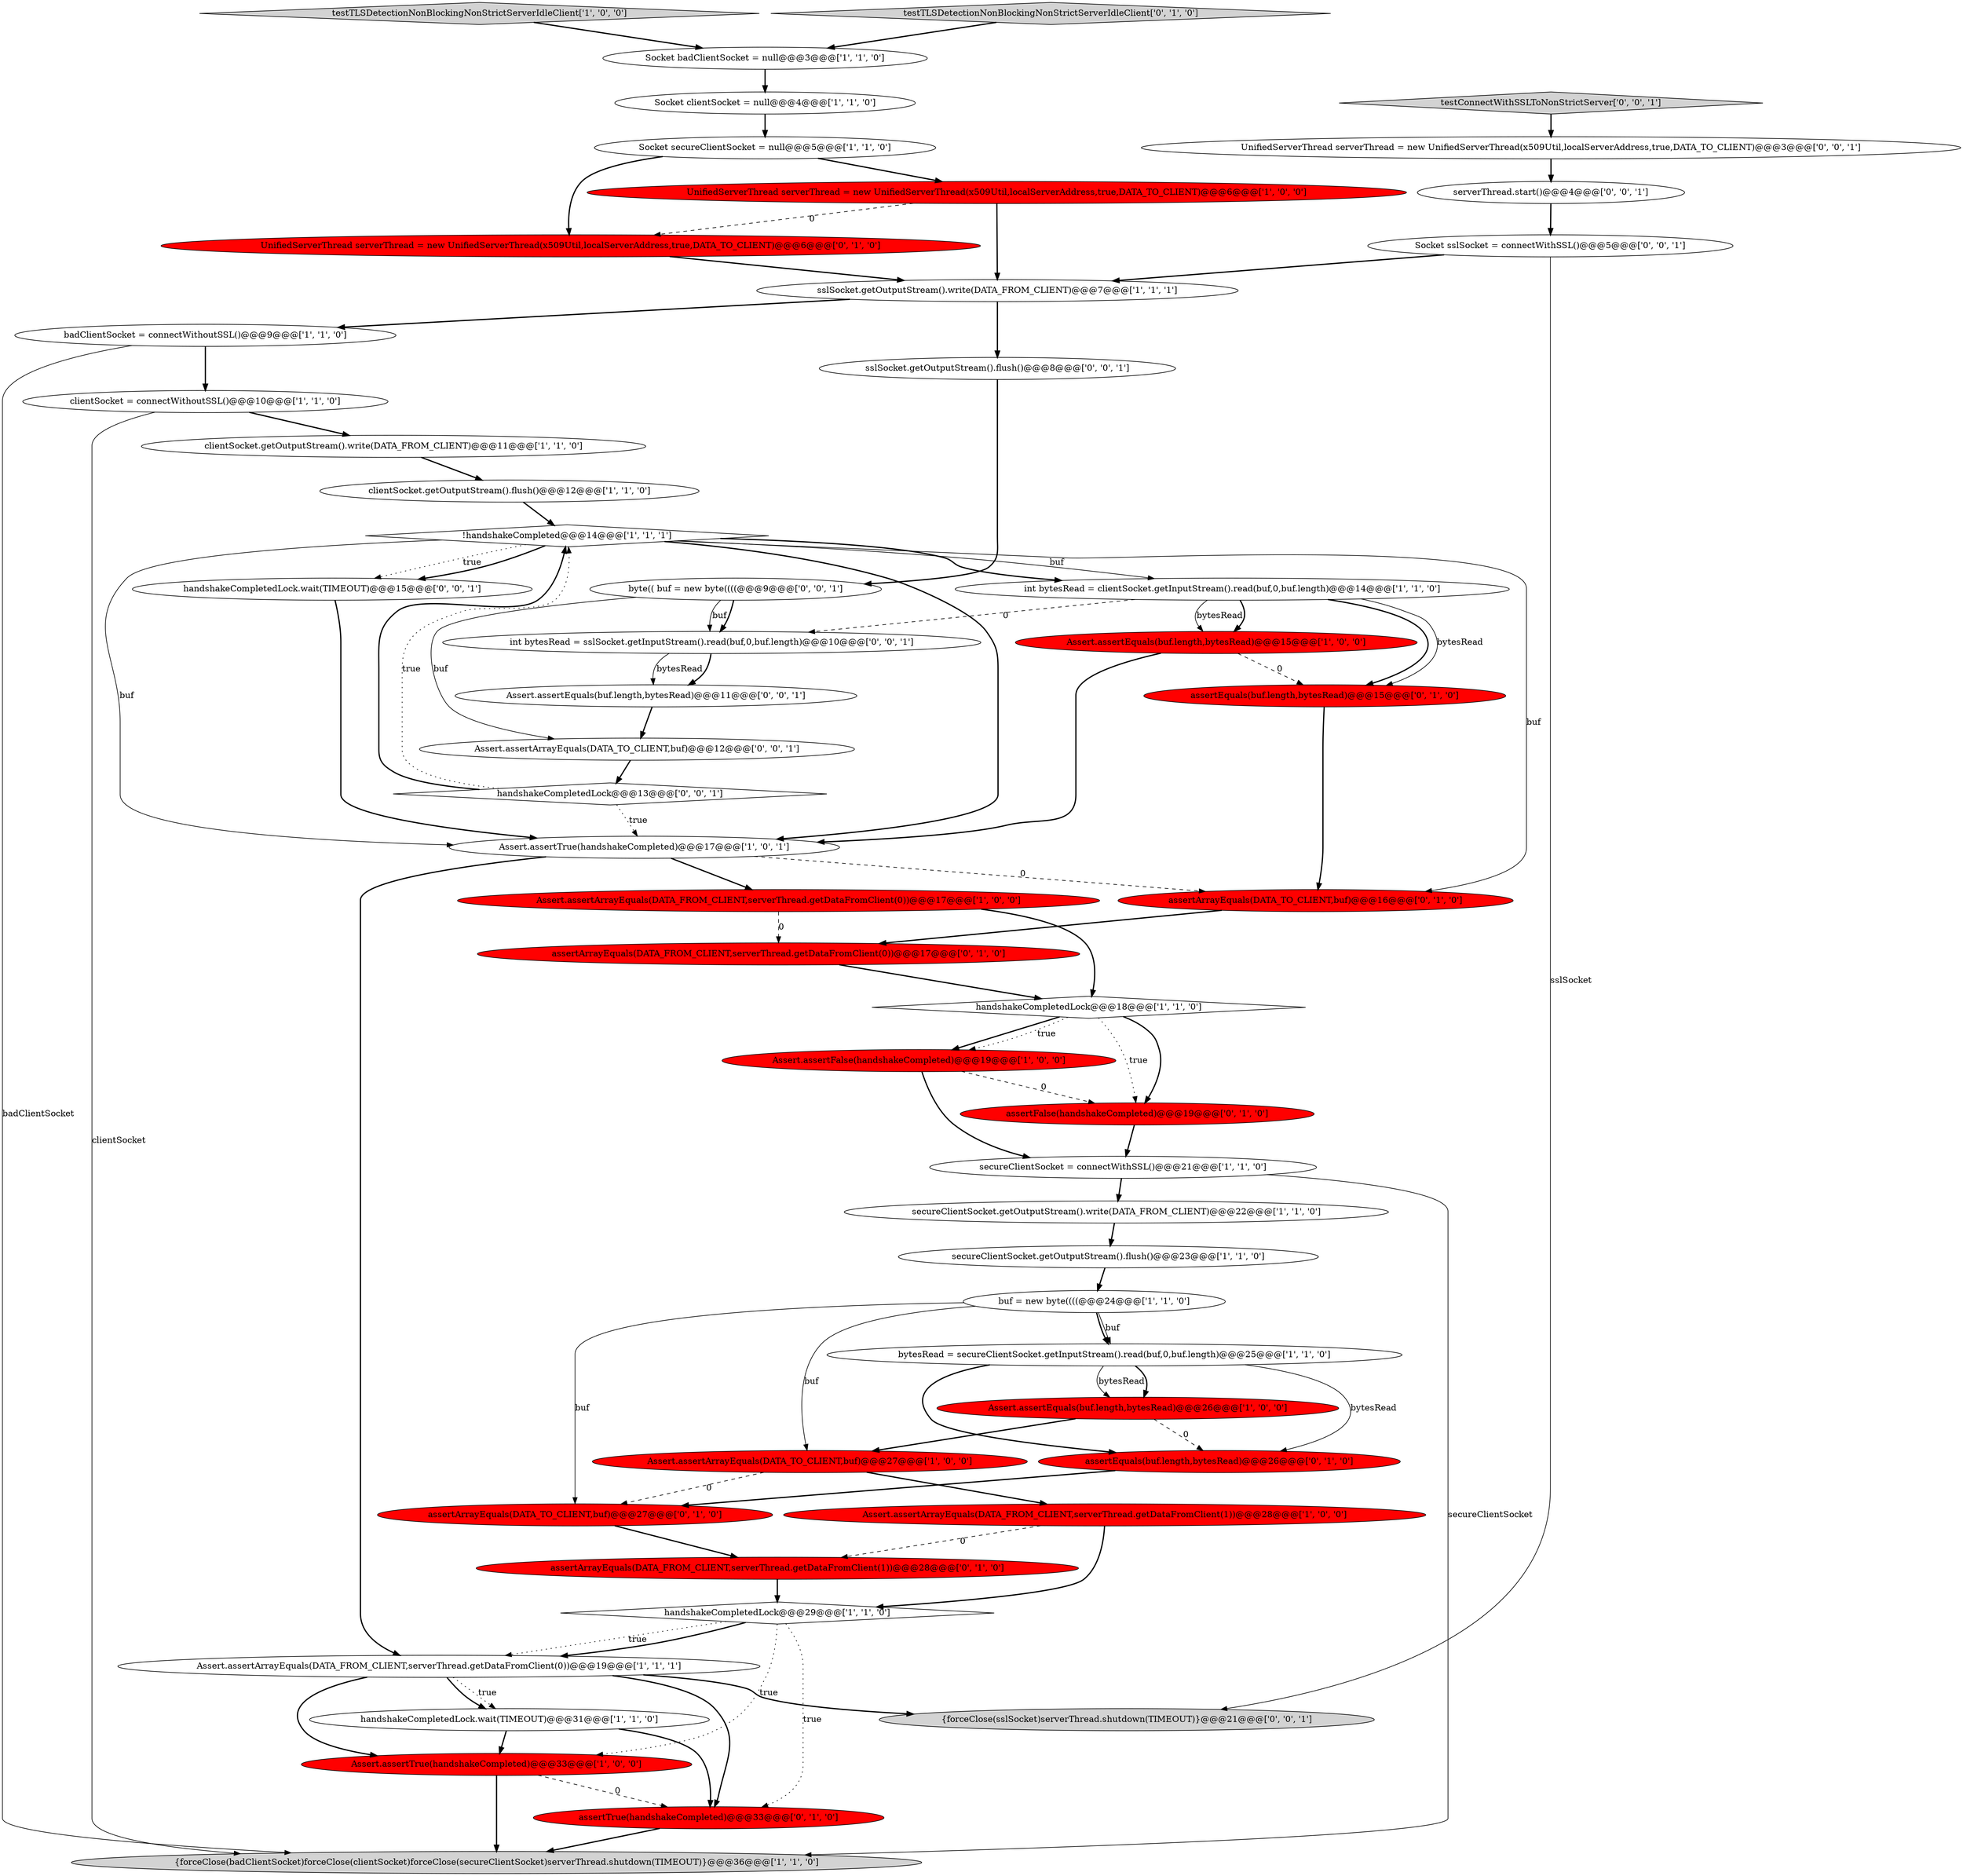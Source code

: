 digraph {
0 [style = filled, label = "clientSocket.getOutputStream().flush()@@@12@@@['1', '1', '0']", fillcolor = white, shape = ellipse image = "AAA0AAABBB1BBB"];
23 [style = filled, label = "handshakeCompletedLock@@@18@@@['1', '1', '0']", fillcolor = white, shape = diamond image = "AAA0AAABBB1BBB"];
27 [style = filled, label = "badClientSocket = connectWithoutSSL()@@@9@@@['1', '1', '0']", fillcolor = white, shape = ellipse image = "AAA0AAABBB1BBB"];
43 [style = filled, label = "Assert.assertArrayEquals(DATA_TO_CLIENT,buf)@@@12@@@['0', '0', '1']", fillcolor = white, shape = ellipse image = "AAA0AAABBB3BBB"];
25 [style = filled, label = "testTLSDetectionNonBlockingNonStrictServerIdleClient['1', '0', '0']", fillcolor = lightgray, shape = diamond image = "AAA0AAABBB1BBB"];
20 [style = filled, label = "bytesRead = secureClientSocket.getInputStream().read(buf,0,buf.length)@@@25@@@['1', '1', '0']", fillcolor = white, shape = ellipse image = "AAA0AAABBB1BBB"];
18 [style = filled, label = "handshakeCompletedLock@@@29@@@['1', '1', '0']", fillcolor = white, shape = diamond image = "AAA0AAABBB1BBB"];
21 [style = filled, label = "Assert.assertEquals(buf.length,bytesRead)@@@26@@@['1', '0', '0']", fillcolor = red, shape = ellipse image = "AAA1AAABBB1BBB"];
12 [style = filled, label = "{forceClose(badClientSocket)forceClose(clientSocket)forceClose(secureClientSocket)serverThread.shutdown(TIMEOUT)}@@@36@@@['1', '1', '0']", fillcolor = lightgray, shape = ellipse image = "AAA0AAABBB1BBB"];
19 [style = filled, label = "Assert.assertTrue(handshakeCompleted)@@@33@@@['1', '0', '0']", fillcolor = red, shape = ellipse image = "AAA1AAABBB1BBB"];
5 [style = filled, label = "Assert.assertArrayEquals(DATA_FROM_CLIENT,serverThread.getDataFromClient(0))@@@19@@@['1', '1', '1']", fillcolor = white, shape = ellipse image = "AAA0AAABBB1BBB"];
4 [style = filled, label = "Assert.assertTrue(handshakeCompleted)@@@17@@@['1', '0', '1']", fillcolor = white, shape = ellipse image = "AAA0AAABBB1BBB"];
40 [style = filled, label = "Socket sslSocket = connectWithSSL()@@@5@@@['0', '0', '1']", fillcolor = white, shape = ellipse image = "AAA0AAABBB3BBB"];
1 [style = filled, label = "secureClientSocket.getOutputStream().flush()@@@23@@@['1', '1', '0']", fillcolor = white, shape = ellipse image = "AAA0AAABBB1BBB"];
13 [style = filled, label = "Assert.assertArrayEquals(DATA_FROM_CLIENT,serverThread.getDataFromClient(0))@@@17@@@['1', '0', '0']", fillcolor = red, shape = ellipse image = "AAA1AAABBB1BBB"];
33 [style = filled, label = "UnifiedServerThread serverThread = new UnifiedServerThread(x509Util,localServerAddress,true,DATA_TO_CLIENT)@@@6@@@['0', '1', '0']", fillcolor = red, shape = ellipse image = "AAA1AAABBB2BBB"];
39 [style = filled, label = "assertArrayEquals(DATA_FROM_CLIENT,serverThread.getDataFromClient(0))@@@17@@@['0', '1', '0']", fillcolor = red, shape = ellipse image = "AAA1AAABBB2BBB"];
10 [style = filled, label = "Assert.assertArrayEquals(DATA_FROM_CLIENT,serverThread.getDataFromClient(1))@@@28@@@['1', '0', '0']", fillcolor = red, shape = ellipse image = "AAA1AAABBB1BBB"];
11 [style = filled, label = "clientSocket = connectWithoutSSL()@@@10@@@['1', '1', '0']", fillcolor = white, shape = ellipse image = "AAA0AAABBB1BBB"];
28 [style = filled, label = "int bytesRead = clientSocket.getInputStream().read(buf,0,buf.length)@@@14@@@['1', '1', '0']", fillcolor = white, shape = ellipse image = "AAA0AAABBB1BBB"];
6 [style = filled, label = "!handshakeCompleted@@@14@@@['1', '1', '1']", fillcolor = white, shape = diamond image = "AAA0AAABBB1BBB"];
22 [style = filled, label = "Socket badClientSocket = null@@@3@@@['1', '1', '0']", fillcolor = white, shape = ellipse image = "AAA0AAABBB1BBB"];
14 [style = filled, label = "secureClientSocket.getOutputStream().write(DATA_FROM_CLIENT)@@@22@@@['1', '1', '0']", fillcolor = white, shape = ellipse image = "AAA0AAABBB1BBB"];
34 [style = filled, label = "assertEquals(buf.length,bytesRead)@@@26@@@['0', '1', '0']", fillcolor = red, shape = ellipse image = "AAA1AAABBB2BBB"];
37 [style = filled, label = "assertArrayEquals(DATA_TO_CLIENT,buf)@@@16@@@['0', '1', '0']", fillcolor = red, shape = ellipse image = "AAA1AAABBB2BBB"];
46 [style = filled, label = "int bytesRead = sslSocket.getInputStream().read(buf,0,buf.length)@@@10@@@['0', '0', '1']", fillcolor = white, shape = ellipse image = "AAA0AAABBB3BBB"];
49 [style = filled, label = "sslSocket.getOutputStream().flush()@@@8@@@['0', '0', '1']", fillcolor = white, shape = ellipse image = "AAA0AAABBB3BBB"];
51 [style = filled, label = "handshakeCompletedLock.wait(TIMEOUT)@@@15@@@['0', '0', '1']", fillcolor = white, shape = ellipse image = "AAA0AAABBB3BBB"];
31 [style = filled, label = "assertTrue(handshakeCompleted)@@@33@@@['0', '1', '0']", fillcolor = red, shape = ellipse image = "AAA1AAABBB2BBB"];
38 [style = filled, label = "assertArrayEquals(DATA_FROM_CLIENT,serverThread.getDataFromClient(1))@@@28@@@['0', '1', '0']", fillcolor = red, shape = ellipse image = "AAA1AAABBB2BBB"];
41 [style = filled, label = "UnifiedServerThread serverThread = new UnifiedServerThread(x509Util,localServerAddress,true,DATA_TO_CLIENT)@@@3@@@['0', '0', '1']", fillcolor = white, shape = ellipse image = "AAA0AAABBB3BBB"];
29 [style = filled, label = "UnifiedServerThread serverThread = new UnifiedServerThread(x509Util,localServerAddress,true,DATA_TO_CLIENT)@@@6@@@['1', '0', '0']", fillcolor = red, shape = ellipse image = "AAA1AAABBB1BBB"];
7 [style = filled, label = "Assert.assertEquals(buf.length,bytesRead)@@@15@@@['1', '0', '0']", fillcolor = red, shape = ellipse image = "AAA1AAABBB1BBB"];
17 [style = filled, label = "Assert.assertArrayEquals(DATA_TO_CLIENT,buf)@@@27@@@['1', '0', '0']", fillcolor = red, shape = ellipse image = "AAA1AAABBB1BBB"];
35 [style = filled, label = "assertEquals(buf.length,bytesRead)@@@15@@@['0', '1', '0']", fillcolor = red, shape = ellipse image = "AAA1AAABBB2BBB"];
48 [style = filled, label = "byte(( buf = new byte((((@@@9@@@['0', '0', '1']", fillcolor = white, shape = ellipse image = "AAA0AAABBB3BBB"];
50 [style = filled, label = "{forceClose(sslSocket)serverThread.shutdown(TIMEOUT)}@@@21@@@['0', '0', '1']", fillcolor = lightgray, shape = ellipse image = "AAA0AAABBB3BBB"];
3 [style = filled, label = "Assert.assertFalse(handshakeCompleted)@@@19@@@['1', '0', '0']", fillcolor = red, shape = ellipse image = "AAA1AAABBB1BBB"];
32 [style = filled, label = "assertArrayEquals(DATA_TO_CLIENT,buf)@@@27@@@['0', '1', '0']", fillcolor = red, shape = ellipse image = "AAA1AAABBB2BBB"];
47 [style = filled, label = "testConnectWithSSLToNonStrictServer['0', '0', '1']", fillcolor = lightgray, shape = diamond image = "AAA0AAABBB3BBB"];
9 [style = filled, label = "Socket clientSocket = null@@@4@@@['1', '1', '0']", fillcolor = white, shape = ellipse image = "AAA0AAABBB1BBB"];
45 [style = filled, label = "handshakeCompletedLock@@@13@@@['0', '0', '1']", fillcolor = white, shape = diamond image = "AAA0AAABBB3BBB"];
2 [style = filled, label = "sslSocket.getOutputStream().write(DATA_FROM_CLIENT)@@@7@@@['1', '1', '1']", fillcolor = white, shape = ellipse image = "AAA0AAABBB1BBB"];
24 [style = filled, label = "clientSocket.getOutputStream().write(DATA_FROM_CLIENT)@@@11@@@['1', '1', '0']", fillcolor = white, shape = ellipse image = "AAA0AAABBB1BBB"];
30 [style = filled, label = "assertFalse(handshakeCompleted)@@@19@@@['0', '1', '0']", fillcolor = red, shape = ellipse image = "AAA1AAABBB2BBB"];
42 [style = filled, label = "serverThread.start()@@@4@@@['0', '0', '1']", fillcolor = white, shape = ellipse image = "AAA0AAABBB3BBB"];
44 [style = filled, label = "Assert.assertEquals(buf.length,bytesRead)@@@11@@@['0', '0', '1']", fillcolor = white, shape = ellipse image = "AAA0AAABBB3BBB"];
36 [style = filled, label = "testTLSDetectionNonBlockingNonStrictServerIdleClient['0', '1', '0']", fillcolor = lightgray, shape = diamond image = "AAA0AAABBB2BBB"];
8 [style = filled, label = "handshakeCompletedLock.wait(TIMEOUT)@@@31@@@['1', '1', '0']", fillcolor = white, shape = ellipse image = "AAA0AAABBB1BBB"];
26 [style = filled, label = "secureClientSocket = connectWithSSL()@@@21@@@['1', '1', '0']", fillcolor = white, shape = ellipse image = "AAA0AAABBB1BBB"];
16 [style = filled, label = "buf = new byte((((@@@24@@@['1', '1', '0']", fillcolor = white, shape = ellipse image = "AAA0AAABBB1BBB"];
15 [style = filled, label = "Socket secureClientSocket = null@@@5@@@['1', '1', '0']", fillcolor = white, shape = ellipse image = "AAA0AAABBB1BBB"];
40->2 [style = bold, label=""];
26->12 [style = solid, label="secureClientSocket"];
48->43 [style = solid, label="buf"];
25->22 [style = bold, label=""];
10->38 [style = dashed, label="0"];
45->4 [style = dotted, label="true"];
49->48 [style = bold, label=""];
16->32 [style = solid, label="buf"];
20->21 [style = solid, label="bytesRead"];
6->37 [style = solid, label="buf"];
29->2 [style = bold, label=""];
45->6 [style = bold, label=""];
2->49 [style = bold, label=""];
35->37 [style = bold, label=""];
28->46 [style = dashed, label="0"];
39->23 [style = bold, label=""];
7->35 [style = dashed, label="0"];
34->32 [style = bold, label=""];
48->46 [style = solid, label="buf"];
27->12 [style = solid, label="badClientSocket"];
23->30 [style = bold, label=""];
19->12 [style = bold, label=""];
6->28 [style = solid, label="buf"];
24->0 [style = bold, label=""];
20->34 [style = bold, label=""];
22->9 [style = bold, label=""];
30->26 [style = bold, label=""];
26->14 [style = bold, label=""];
29->33 [style = dashed, label="0"];
23->3 [style = bold, label=""];
42->40 [style = bold, label=""];
43->45 [style = bold, label=""];
46->44 [style = solid, label="bytesRead"];
6->4 [style = bold, label=""];
28->35 [style = bold, label=""];
38->18 [style = bold, label=""];
27->11 [style = bold, label=""];
1->16 [style = bold, label=""];
6->51 [style = dotted, label="true"];
23->3 [style = dotted, label="true"];
47->41 [style = bold, label=""];
2->27 [style = bold, label=""];
28->7 [style = solid, label="bytesRead"];
18->5 [style = dotted, label="true"];
5->8 [style = dotted, label="true"];
16->20 [style = bold, label=""];
15->29 [style = bold, label=""];
28->35 [style = solid, label="bytesRead"];
15->33 [style = bold, label=""];
46->44 [style = bold, label=""];
17->10 [style = bold, label=""];
10->18 [style = bold, label=""];
3->30 [style = dashed, label="0"];
51->4 [style = bold, label=""];
21->34 [style = dashed, label="0"];
8->31 [style = bold, label=""];
4->13 [style = bold, label=""];
6->51 [style = bold, label=""];
18->19 [style = dotted, label="true"];
3->26 [style = bold, label=""];
7->4 [style = bold, label=""];
11->24 [style = bold, label=""];
31->12 [style = bold, label=""];
48->46 [style = bold, label=""];
5->19 [style = bold, label=""];
13->39 [style = dashed, label="0"];
40->50 [style = solid, label="sslSocket"];
4->37 [style = dashed, label="0"];
16->17 [style = solid, label="buf"];
6->4 [style = solid, label="buf"];
4->5 [style = bold, label=""];
33->2 [style = bold, label=""];
37->39 [style = bold, label=""];
45->6 [style = dotted, label="true"];
19->31 [style = dashed, label="0"];
5->8 [style = bold, label=""];
11->12 [style = solid, label="clientSocket"];
16->20 [style = solid, label="buf"];
0->6 [style = bold, label=""];
8->19 [style = bold, label=""];
28->7 [style = bold, label=""];
23->30 [style = dotted, label="true"];
17->32 [style = dashed, label="0"];
14->1 [style = bold, label=""];
44->43 [style = bold, label=""];
20->21 [style = bold, label=""];
32->38 [style = bold, label=""];
5->31 [style = bold, label=""];
9->15 [style = bold, label=""];
18->5 [style = bold, label=""];
20->34 [style = solid, label="bytesRead"];
13->23 [style = bold, label=""];
18->31 [style = dotted, label="true"];
5->50 [style = bold, label=""];
21->17 [style = bold, label=""];
6->28 [style = bold, label=""];
41->42 [style = bold, label=""];
36->22 [style = bold, label=""];
}
